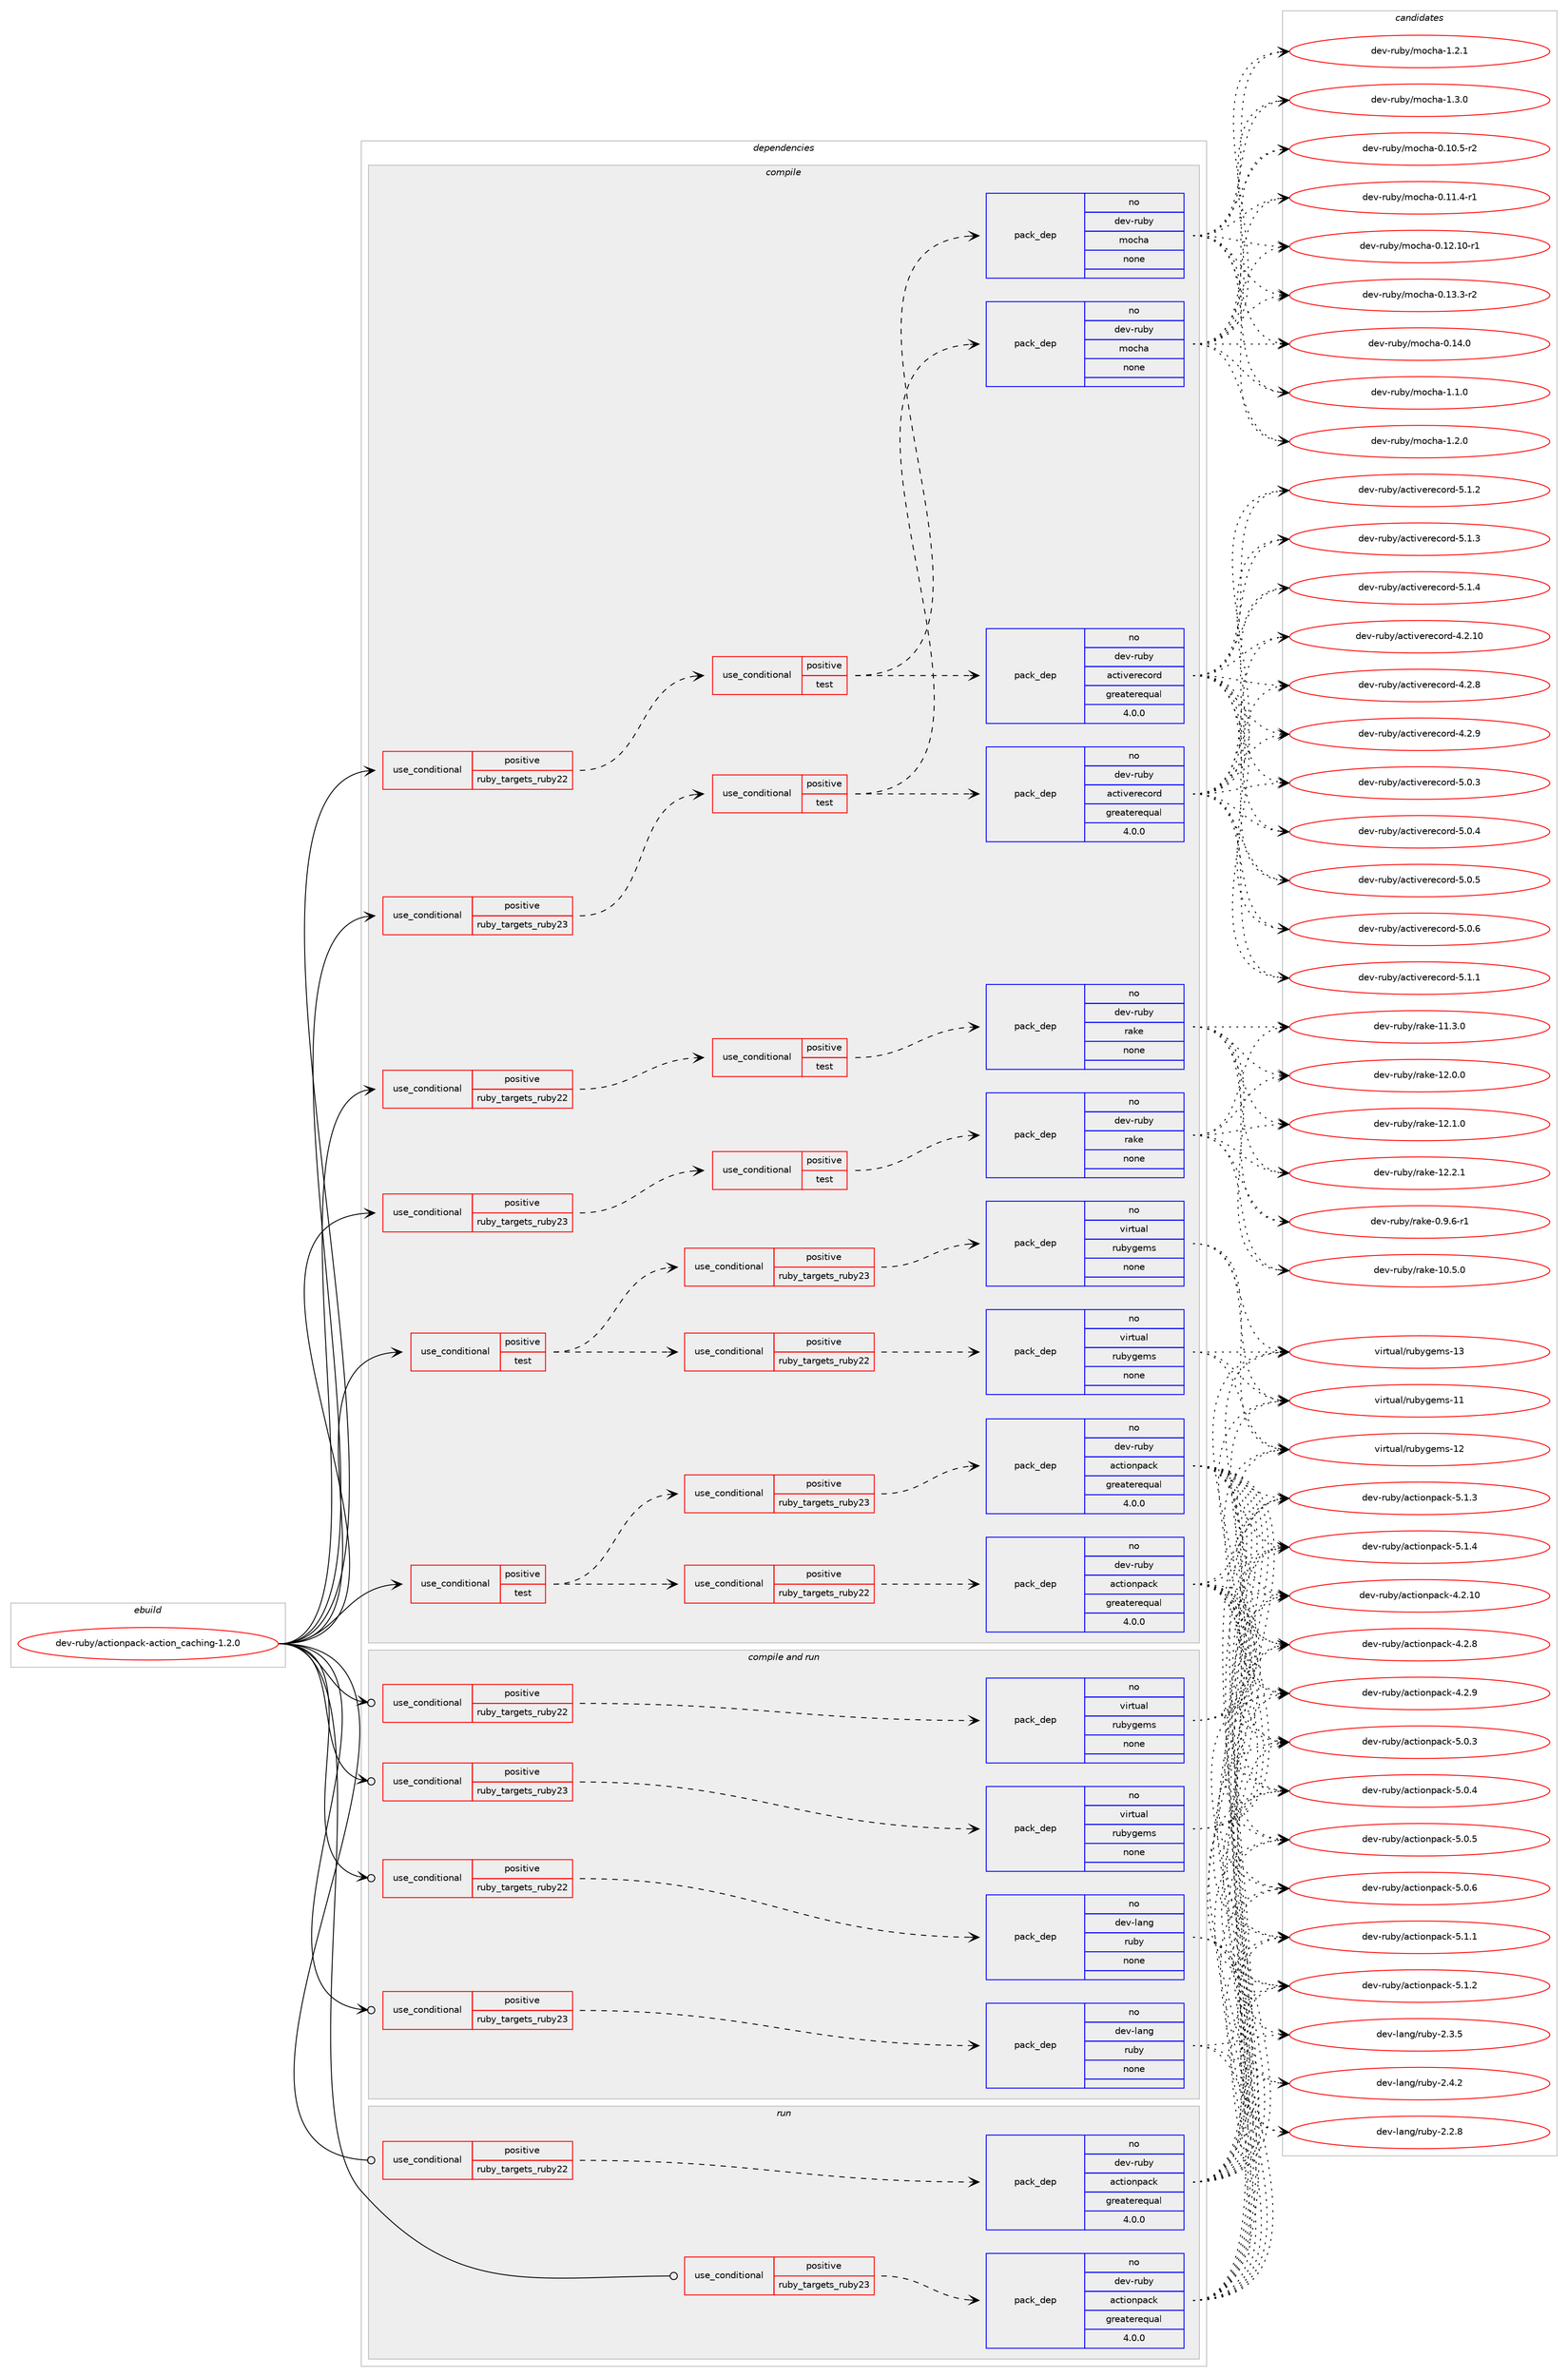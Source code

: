 digraph prolog {

# *************
# Graph options
# *************

newrank=true;
concentrate=true;
compound=true;
graph [rankdir=LR,fontname=Helvetica,fontsize=10,ranksep=1.5];#, ranksep=2.5, nodesep=0.2];
edge  [arrowhead=vee];
node  [fontname=Helvetica,fontsize=10];

# **********
# The ebuild
# **********

subgraph cluster_leftcol {
color=gray;
rank=same;
label=<<i>ebuild</i>>;
id [label="dev-ruby/actionpack-action_caching-1.2.0", color=red, width=4, href="../dev-ruby/actionpack-action_caching-1.2.0.svg"];
}

# ****************
# The dependencies
# ****************

subgraph cluster_midcol {
color=gray;
label=<<i>dependencies</i>>;
subgraph cluster_compile {
fillcolor="#eeeeee";
style=filled;
label=<<i>compile</i>>;
subgraph cond49034 {
dependency222157 [label=<<TABLE BORDER="0" CELLBORDER="1" CELLSPACING="0" CELLPADDING="4"><TR><TD ROWSPAN="3" CELLPADDING="10">use_conditional</TD></TR><TR><TD>positive</TD></TR><TR><TD>ruby_targets_ruby22</TD></TR></TABLE>>, shape=none, color=red];
subgraph cond49035 {
dependency222158 [label=<<TABLE BORDER="0" CELLBORDER="1" CELLSPACING="0" CELLPADDING="4"><TR><TD ROWSPAN="3" CELLPADDING="10">use_conditional</TD></TR><TR><TD>positive</TD></TR><TR><TD>test</TD></TR></TABLE>>, shape=none, color=red];
subgraph pack169133 {
dependency222159 [label=<<TABLE BORDER="0" CELLBORDER="1" CELLSPACING="0" CELLPADDING="4" WIDTH="220"><TR><TD ROWSPAN="6" CELLPADDING="30">pack_dep</TD></TR><TR><TD WIDTH="110">no</TD></TR><TR><TD>dev-ruby</TD></TR><TR><TD>activerecord</TD></TR><TR><TD>greaterequal</TD></TR><TR><TD>4.0.0</TD></TR></TABLE>>, shape=none, color=blue];
}
dependency222158:e -> dependency222159:w [weight=20,style="dashed",arrowhead="vee"];
subgraph pack169134 {
dependency222160 [label=<<TABLE BORDER="0" CELLBORDER="1" CELLSPACING="0" CELLPADDING="4" WIDTH="220"><TR><TD ROWSPAN="6" CELLPADDING="30">pack_dep</TD></TR><TR><TD WIDTH="110">no</TD></TR><TR><TD>dev-ruby</TD></TR><TR><TD>mocha</TD></TR><TR><TD>none</TD></TR><TR><TD></TD></TR></TABLE>>, shape=none, color=blue];
}
dependency222158:e -> dependency222160:w [weight=20,style="dashed",arrowhead="vee"];
}
dependency222157:e -> dependency222158:w [weight=20,style="dashed",arrowhead="vee"];
}
id:e -> dependency222157:w [weight=20,style="solid",arrowhead="vee"];
subgraph cond49036 {
dependency222161 [label=<<TABLE BORDER="0" CELLBORDER="1" CELLSPACING="0" CELLPADDING="4"><TR><TD ROWSPAN="3" CELLPADDING="10">use_conditional</TD></TR><TR><TD>positive</TD></TR><TR><TD>ruby_targets_ruby22</TD></TR></TABLE>>, shape=none, color=red];
subgraph cond49037 {
dependency222162 [label=<<TABLE BORDER="0" CELLBORDER="1" CELLSPACING="0" CELLPADDING="4"><TR><TD ROWSPAN="3" CELLPADDING="10">use_conditional</TD></TR><TR><TD>positive</TD></TR><TR><TD>test</TD></TR></TABLE>>, shape=none, color=red];
subgraph pack169135 {
dependency222163 [label=<<TABLE BORDER="0" CELLBORDER="1" CELLSPACING="0" CELLPADDING="4" WIDTH="220"><TR><TD ROWSPAN="6" CELLPADDING="30">pack_dep</TD></TR><TR><TD WIDTH="110">no</TD></TR><TR><TD>dev-ruby</TD></TR><TR><TD>rake</TD></TR><TR><TD>none</TD></TR><TR><TD></TD></TR></TABLE>>, shape=none, color=blue];
}
dependency222162:e -> dependency222163:w [weight=20,style="dashed",arrowhead="vee"];
}
dependency222161:e -> dependency222162:w [weight=20,style="dashed",arrowhead="vee"];
}
id:e -> dependency222161:w [weight=20,style="solid",arrowhead="vee"];
subgraph cond49038 {
dependency222164 [label=<<TABLE BORDER="0" CELLBORDER="1" CELLSPACING="0" CELLPADDING="4"><TR><TD ROWSPAN="3" CELLPADDING="10">use_conditional</TD></TR><TR><TD>positive</TD></TR><TR><TD>ruby_targets_ruby23</TD></TR></TABLE>>, shape=none, color=red];
subgraph cond49039 {
dependency222165 [label=<<TABLE BORDER="0" CELLBORDER="1" CELLSPACING="0" CELLPADDING="4"><TR><TD ROWSPAN="3" CELLPADDING="10">use_conditional</TD></TR><TR><TD>positive</TD></TR><TR><TD>test</TD></TR></TABLE>>, shape=none, color=red];
subgraph pack169136 {
dependency222166 [label=<<TABLE BORDER="0" CELLBORDER="1" CELLSPACING="0" CELLPADDING="4" WIDTH="220"><TR><TD ROWSPAN="6" CELLPADDING="30">pack_dep</TD></TR><TR><TD WIDTH="110">no</TD></TR><TR><TD>dev-ruby</TD></TR><TR><TD>activerecord</TD></TR><TR><TD>greaterequal</TD></TR><TR><TD>4.0.0</TD></TR></TABLE>>, shape=none, color=blue];
}
dependency222165:e -> dependency222166:w [weight=20,style="dashed",arrowhead="vee"];
subgraph pack169137 {
dependency222167 [label=<<TABLE BORDER="0" CELLBORDER="1" CELLSPACING="0" CELLPADDING="4" WIDTH="220"><TR><TD ROWSPAN="6" CELLPADDING="30">pack_dep</TD></TR><TR><TD WIDTH="110">no</TD></TR><TR><TD>dev-ruby</TD></TR><TR><TD>mocha</TD></TR><TR><TD>none</TD></TR><TR><TD></TD></TR></TABLE>>, shape=none, color=blue];
}
dependency222165:e -> dependency222167:w [weight=20,style="dashed",arrowhead="vee"];
}
dependency222164:e -> dependency222165:w [weight=20,style="dashed",arrowhead="vee"];
}
id:e -> dependency222164:w [weight=20,style="solid",arrowhead="vee"];
subgraph cond49040 {
dependency222168 [label=<<TABLE BORDER="0" CELLBORDER="1" CELLSPACING="0" CELLPADDING="4"><TR><TD ROWSPAN="3" CELLPADDING="10">use_conditional</TD></TR><TR><TD>positive</TD></TR><TR><TD>ruby_targets_ruby23</TD></TR></TABLE>>, shape=none, color=red];
subgraph cond49041 {
dependency222169 [label=<<TABLE BORDER="0" CELLBORDER="1" CELLSPACING="0" CELLPADDING="4"><TR><TD ROWSPAN="3" CELLPADDING="10">use_conditional</TD></TR><TR><TD>positive</TD></TR><TR><TD>test</TD></TR></TABLE>>, shape=none, color=red];
subgraph pack169138 {
dependency222170 [label=<<TABLE BORDER="0" CELLBORDER="1" CELLSPACING="0" CELLPADDING="4" WIDTH="220"><TR><TD ROWSPAN="6" CELLPADDING="30">pack_dep</TD></TR><TR><TD WIDTH="110">no</TD></TR><TR><TD>dev-ruby</TD></TR><TR><TD>rake</TD></TR><TR><TD>none</TD></TR><TR><TD></TD></TR></TABLE>>, shape=none, color=blue];
}
dependency222169:e -> dependency222170:w [weight=20,style="dashed",arrowhead="vee"];
}
dependency222168:e -> dependency222169:w [weight=20,style="dashed",arrowhead="vee"];
}
id:e -> dependency222168:w [weight=20,style="solid",arrowhead="vee"];
subgraph cond49042 {
dependency222171 [label=<<TABLE BORDER="0" CELLBORDER="1" CELLSPACING="0" CELLPADDING="4"><TR><TD ROWSPAN="3" CELLPADDING="10">use_conditional</TD></TR><TR><TD>positive</TD></TR><TR><TD>test</TD></TR></TABLE>>, shape=none, color=red];
subgraph cond49043 {
dependency222172 [label=<<TABLE BORDER="0" CELLBORDER="1" CELLSPACING="0" CELLPADDING="4"><TR><TD ROWSPAN="3" CELLPADDING="10">use_conditional</TD></TR><TR><TD>positive</TD></TR><TR><TD>ruby_targets_ruby22</TD></TR></TABLE>>, shape=none, color=red];
subgraph pack169139 {
dependency222173 [label=<<TABLE BORDER="0" CELLBORDER="1" CELLSPACING="0" CELLPADDING="4" WIDTH="220"><TR><TD ROWSPAN="6" CELLPADDING="30">pack_dep</TD></TR><TR><TD WIDTH="110">no</TD></TR><TR><TD>dev-ruby</TD></TR><TR><TD>actionpack</TD></TR><TR><TD>greaterequal</TD></TR><TR><TD>4.0.0</TD></TR></TABLE>>, shape=none, color=blue];
}
dependency222172:e -> dependency222173:w [weight=20,style="dashed",arrowhead="vee"];
}
dependency222171:e -> dependency222172:w [weight=20,style="dashed",arrowhead="vee"];
subgraph cond49044 {
dependency222174 [label=<<TABLE BORDER="0" CELLBORDER="1" CELLSPACING="0" CELLPADDING="4"><TR><TD ROWSPAN="3" CELLPADDING="10">use_conditional</TD></TR><TR><TD>positive</TD></TR><TR><TD>ruby_targets_ruby23</TD></TR></TABLE>>, shape=none, color=red];
subgraph pack169140 {
dependency222175 [label=<<TABLE BORDER="0" CELLBORDER="1" CELLSPACING="0" CELLPADDING="4" WIDTH="220"><TR><TD ROWSPAN="6" CELLPADDING="30">pack_dep</TD></TR><TR><TD WIDTH="110">no</TD></TR><TR><TD>dev-ruby</TD></TR><TR><TD>actionpack</TD></TR><TR><TD>greaterequal</TD></TR><TR><TD>4.0.0</TD></TR></TABLE>>, shape=none, color=blue];
}
dependency222174:e -> dependency222175:w [weight=20,style="dashed",arrowhead="vee"];
}
dependency222171:e -> dependency222174:w [weight=20,style="dashed",arrowhead="vee"];
}
id:e -> dependency222171:w [weight=20,style="solid",arrowhead="vee"];
subgraph cond49045 {
dependency222176 [label=<<TABLE BORDER="0" CELLBORDER="1" CELLSPACING="0" CELLPADDING="4"><TR><TD ROWSPAN="3" CELLPADDING="10">use_conditional</TD></TR><TR><TD>positive</TD></TR><TR><TD>test</TD></TR></TABLE>>, shape=none, color=red];
subgraph cond49046 {
dependency222177 [label=<<TABLE BORDER="0" CELLBORDER="1" CELLSPACING="0" CELLPADDING="4"><TR><TD ROWSPAN="3" CELLPADDING="10">use_conditional</TD></TR><TR><TD>positive</TD></TR><TR><TD>ruby_targets_ruby22</TD></TR></TABLE>>, shape=none, color=red];
subgraph pack169141 {
dependency222178 [label=<<TABLE BORDER="0" CELLBORDER="1" CELLSPACING="0" CELLPADDING="4" WIDTH="220"><TR><TD ROWSPAN="6" CELLPADDING="30">pack_dep</TD></TR><TR><TD WIDTH="110">no</TD></TR><TR><TD>virtual</TD></TR><TR><TD>rubygems</TD></TR><TR><TD>none</TD></TR><TR><TD></TD></TR></TABLE>>, shape=none, color=blue];
}
dependency222177:e -> dependency222178:w [weight=20,style="dashed",arrowhead="vee"];
}
dependency222176:e -> dependency222177:w [weight=20,style="dashed",arrowhead="vee"];
subgraph cond49047 {
dependency222179 [label=<<TABLE BORDER="0" CELLBORDER="1" CELLSPACING="0" CELLPADDING="4"><TR><TD ROWSPAN="3" CELLPADDING="10">use_conditional</TD></TR><TR><TD>positive</TD></TR><TR><TD>ruby_targets_ruby23</TD></TR></TABLE>>, shape=none, color=red];
subgraph pack169142 {
dependency222180 [label=<<TABLE BORDER="0" CELLBORDER="1" CELLSPACING="0" CELLPADDING="4" WIDTH="220"><TR><TD ROWSPAN="6" CELLPADDING="30">pack_dep</TD></TR><TR><TD WIDTH="110">no</TD></TR><TR><TD>virtual</TD></TR><TR><TD>rubygems</TD></TR><TR><TD>none</TD></TR><TR><TD></TD></TR></TABLE>>, shape=none, color=blue];
}
dependency222179:e -> dependency222180:w [weight=20,style="dashed",arrowhead="vee"];
}
dependency222176:e -> dependency222179:w [weight=20,style="dashed",arrowhead="vee"];
}
id:e -> dependency222176:w [weight=20,style="solid",arrowhead="vee"];
}
subgraph cluster_compileandrun {
fillcolor="#eeeeee";
style=filled;
label=<<i>compile and run</i>>;
subgraph cond49048 {
dependency222181 [label=<<TABLE BORDER="0" CELLBORDER="1" CELLSPACING="0" CELLPADDING="4"><TR><TD ROWSPAN="3" CELLPADDING="10">use_conditional</TD></TR><TR><TD>positive</TD></TR><TR><TD>ruby_targets_ruby22</TD></TR></TABLE>>, shape=none, color=red];
subgraph pack169143 {
dependency222182 [label=<<TABLE BORDER="0" CELLBORDER="1" CELLSPACING="0" CELLPADDING="4" WIDTH="220"><TR><TD ROWSPAN="6" CELLPADDING="30">pack_dep</TD></TR><TR><TD WIDTH="110">no</TD></TR><TR><TD>dev-lang</TD></TR><TR><TD>ruby</TD></TR><TR><TD>none</TD></TR><TR><TD></TD></TR></TABLE>>, shape=none, color=blue];
}
dependency222181:e -> dependency222182:w [weight=20,style="dashed",arrowhead="vee"];
}
id:e -> dependency222181:w [weight=20,style="solid",arrowhead="odotvee"];
subgraph cond49049 {
dependency222183 [label=<<TABLE BORDER="0" CELLBORDER="1" CELLSPACING="0" CELLPADDING="4"><TR><TD ROWSPAN="3" CELLPADDING="10">use_conditional</TD></TR><TR><TD>positive</TD></TR><TR><TD>ruby_targets_ruby22</TD></TR></TABLE>>, shape=none, color=red];
subgraph pack169144 {
dependency222184 [label=<<TABLE BORDER="0" CELLBORDER="1" CELLSPACING="0" CELLPADDING="4" WIDTH="220"><TR><TD ROWSPAN="6" CELLPADDING="30">pack_dep</TD></TR><TR><TD WIDTH="110">no</TD></TR><TR><TD>virtual</TD></TR><TR><TD>rubygems</TD></TR><TR><TD>none</TD></TR><TR><TD></TD></TR></TABLE>>, shape=none, color=blue];
}
dependency222183:e -> dependency222184:w [weight=20,style="dashed",arrowhead="vee"];
}
id:e -> dependency222183:w [weight=20,style="solid",arrowhead="odotvee"];
subgraph cond49050 {
dependency222185 [label=<<TABLE BORDER="0" CELLBORDER="1" CELLSPACING="0" CELLPADDING="4"><TR><TD ROWSPAN="3" CELLPADDING="10">use_conditional</TD></TR><TR><TD>positive</TD></TR><TR><TD>ruby_targets_ruby23</TD></TR></TABLE>>, shape=none, color=red];
subgraph pack169145 {
dependency222186 [label=<<TABLE BORDER="0" CELLBORDER="1" CELLSPACING="0" CELLPADDING="4" WIDTH="220"><TR><TD ROWSPAN="6" CELLPADDING="30">pack_dep</TD></TR><TR><TD WIDTH="110">no</TD></TR><TR><TD>dev-lang</TD></TR><TR><TD>ruby</TD></TR><TR><TD>none</TD></TR><TR><TD></TD></TR></TABLE>>, shape=none, color=blue];
}
dependency222185:e -> dependency222186:w [weight=20,style="dashed",arrowhead="vee"];
}
id:e -> dependency222185:w [weight=20,style="solid",arrowhead="odotvee"];
subgraph cond49051 {
dependency222187 [label=<<TABLE BORDER="0" CELLBORDER="1" CELLSPACING="0" CELLPADDING="4"><TR><TD ROWSPAN="3" CELLPADDING="10">use_conditional</TD></TR><TR><TD>positive</TD></TR><TR><TD>ruby_targets_ruby23</TD></TR></TABLE>>, shape=none, color=red];
subgraph pack169146 {
dependency222188 [label=<<TABLE BORDER="0" CELLBORDER="1" CELLSPACING="0" CELLPADDING="4" WIDTH="220"><TR><TD ROWSPAN="6" CELLPADDING="30">pack_dep</TD></TR><TR><TD WIDTH="110">no</TD></TR><TR><TD>virtual</TD></TR><TR><TD>rubygems</TD></TR><TR><TD>none</TD></TR><TR><TD></TD></TR></TABLE>>, shape=none, color=blue];
}
dependency222187:e -> dependency222188:w [weight=20,style="dashed",arrowhead="vee"];
}
id:e -> dependency222187:w [weight=20,style="solid",arrowhead="odotvee"];
}
subgraph cluster_run {
fillcolor="#eeeeee";
style=filled;
label=<<i>run</i>>;
subgraph cond49052 {
dependency222189 [label=<<TABLE BORDER="0" CELLBORDER="1" CELLSPACING="0" CELLPADDING="4"><TR><TD ROWSPAN="3" CELLPADDING="10">use_conditional</TD></TR><TR><TD>positive</TD></TR><TR><TD>ruby_targets_ruby22</TD></TR></TABLE>>, shape=none, color=red];
subgraph pack169147 {
dependency222190 [label=<<TABLE BORDER="0" CELLBORDER="1" CELLSPACING="0" CELLPADDING="4" WIDTH="220"><TR><TD ROWSPAN="6" CELLPADDING="30">pack_dep</TD></TR><TR><TD WIDTH="110">no</TD></TR><TR><TD>dev-ruby</TD></TR><TR><TD>actionpack</TD></TR><TR><TD>greaterequal</TD></TR><TR><TD>4.0.0</TD></TR></TABLE>>, shape=none, color=blue];
}
dependency222189:e -> dependency222190:w [weight=20,style="dashed",arrowhead="vee"];
}
id:e -> dependency222189:w [weight=20,style="solid",arrowhead="odot"];
subgraph cond49053 {
dependency222191 [label=<<TABLE BORDER="0" CELLBORDER="1" CELLSPACING="0" CELLPADDING="4"><TR><TD ROWSPAN="3" CELLPADDING="10">use_conditional</TD></TR><TR><TD>positive</TD></TR><TR><TD>ruby_targets_ruby23</TD></TR></TABLE>>, shape=none, color=red];
subgraph pack169148 {
dependency222192 [label=<<TABLE BORDER="0" CELLBORDER="1" CELLSPACING="0" CELLPADDING="4" WIDTH="220"><TR><TD ROWSPAN="6" CELLPADDING="30">pack_dep</TD></TR><TR><TD WIDTH="110">no</TD></TR><TR><TD>dev-ruby</TD></TR><TR><TD>actionpack</TD></TR><TR><TD>greaterequal</TD></TR><TR><TD>4.0.0</TD></TR></TABLE>>, shape=none, color=blue];
}
dependency222191:e -> dependency222192:w [weight=20,style="dashed",arrowhead="vee"];
}
id:e -> dependency222191:w [weight=20,style="solid",arrowhead="odot"];
}
}

# **************
# The candidates
# **************

subgraph cluster_choices {
rank=same;
color=gray;
label=<<i>candidates</i>>;

subgraph choice169133 {
color=black;
nodesep=1;
choice10010111845114117981214797991161051181011141019911111410045524650464948 [label="dev-ruby/activerecord-4.2.10", color=red, width=4,href="../dev-ruby/activerecord-4.2.10.svg"];
choice100101118451141179812147979911610511810111410199111114100455246504656 [label="dev-ruby/activerecord-4.2.8", color=red, width=4,href="../dev-ruby/activerecord-4.2.8.svg"];
choice100101118451141179812147979911610511810111410199111114100455246504657 [label="dev-ruby/activerecord-4.2.9", color=red, width=4,href="../dev-ruby/activerecord-4.2.9.svg"];
choice100101118451141179812147979911610511810111410199111114100455346484651 [label="dev-ruby/activerecord-5.0.3", color=red, width=4,href="../dev-ruby/activerecord-5.0.3.svg"];
choice100101118451141179812147979911610511810111410199111114100455346484652 [label="dev-ruby/activerecord-5.0.4", color=red, width=4,href="../dev-ruby/activerecord-5.0.4.svg"];
choice100101118451141179812147979911610511810111410199111114100455346484653 [label="dev-ruby/activerecord-5.0.5", color=red, width=4,href="../dev-ruby/activerecord-5.0.5.svg"];
choice100101118451141179812147979911610511810111410199111114100455346484654 [label="dev-ruby/activerecord-5.0.6", color=red, width=4,href="../dev-ruby/activerecord-5.0.6.svg"];
choice100101118451141179812147979911610511810111410199111114100455346494649 [label="dev-ruby/activerecord-5.1.1", color=red, width=4,href="../dev-ruby/activerecord-5.1.1.svg"];
choice100101118451141179812147979911610511810111410199111114100455346494650 [label="dev-ruby/activerecord-5.1.2", color=red, width=4,href="../dev-ruby/activerecord-5.1.2.svg"];
choice100101118451141179812147979911610511810111410199111114100455346494651 [label="dev-ruby/activerecord-5.1.3", color=red, width=4,href="../dev-ruby/activerecord-5.1.3.svg"];
choice100101118451141179812147979911610511810111410199111114100455346494652 [label="dev-ruby/activerecord-5.1.4", color=red, width=4,href="../dev-ruby/activerecord-5.1.4.svg"];
dependency222159:e -> choice10010111845114117981214797991161051181011141019911111410045524650464948:w [style=dotted,weight="100"];
dependency222159:e -> choice100101118451141179812147979911610511810111410199111114100455246504656:w [style=dotted,weight="100"];
dependency222159:e -> choice100101118451141179812147979911610511810111410199111114100455246504657:w [style=dotted,weight="100"];
dependency222159:e -> choice100101118451141179812147979911610511810111410199111114100455346484651:w [style=dotted,weight="100"];
dependency222159:e -> choice100101118451141179812147979911610511810111410199111114100455346484652:w [style=dotted,weight="100"];
dependency222159:e -> choice100101118451141179812147979911610511810111410199111114100455346484653:w [style=dotted,weight="100"];
dependency222159:e -> choice100101118451141179812147979911610511810111410199111114100455346484654:w [style=dotted,weight="100"];
dependency222159:e -> choice100101118451141179812147979911610511810111410199111114100455346494649:w [style=dotted,weight="100"];
dependency222159:e -> choice100101118451141179812147979911610511810111410199111114100455346494650:w [style=dotted,weight="100"];
dependency222159:e -> choice100101118451141179812147979911610511810111410199111114100455346494651:w [style=dotted,weight="100"];
dependency222159:e -> choice100101118451141179812147979911610511810111410199111114100455346494652:w [style=dotted,weight="100"];
}
subgraph choice169134 {
color=black;
nodesep=1;
choice1001011184511411798121471091119910497454846494846534511450 [label="dev-ruby/mocha-0.10.5-r2", color=red, width=4,href="../dev-ruby/mocha-0.10.5-r2.svg"];
choice1001011184511411798121471091119910497454846494946524511449 [label="dev-ruby/mocha-0.11.4-r1", color=red, width=4,href="../dev-ruby/mocha-0.11.4-r1.svg"];
choice100101118451141179812147109111991049745484649504649484511449 [label="dev-ruby/mocha-0.12.10-r1", color=red, width=4,href="../dev-ruby/mocha-0.12.10-r1.svg"];
choice1001011184511411798121471091119910497454846495146514511450 [label="dev-ruby/mocha-0.13.3-r2", color=red, width=4,href="../dev-ruby/mocha-0.13.3-r2.svg"];
choice100101118451141179812147109111991049745484649524648 [label="dev-ruby/mocha-0.14.0", color=red, width=4,href="../dev-ruby/mocha-0.14.0.svg"];
choice1001011184511411798121471091119910497454946494648 [label="dev-ruby/mocha-1.1.0", color=red, width=4,href="../dev-ruby/mocha-1.1.0.svg"];
choice1001011184511411798121471091119910497454946504648 [label="dev-ruby/mocha-1.2.0", color=red, width=4,href="../dev-ruby/mocha-1.2.0.svg"];
choice1001011184511411798121471091119910497454946504649 [label="dev-ruby/mocha-1.2.1", color=red, width=4,href="../dev-ruby/mocha-1.2.1.svg"];
choice1001011184511411798121471091119910497454946514648 [label="dev-ruby/mocha-1.3.0", color=red, width=4,href="../dev-ruby/mocha-1.3.0.svg"];
dependency222160:e -> choice1001011184511411798121471091119910497454846494846534511450:w [style=dotted,weight="100"];
dependency222160:e -> choice1001011184511411798121471091119910497454846494946524511449:w [style=dotted,weight="100"];
dependency222160:e -> choice100101118451141179812147109111991049745484649504649484511449:w [style=dotted,weight="100"];
dependency222160:e -> choice1001011184511411798121471091119910497454846495146514511450:w [style=dotted,weight="100"];
dependency222160:e -> choice100101118451141179812147109111991049745484649524648:w [style=dotted,weight="100"];
dependency222160:e -> choice1001011184511411798121471091119910497454946494648:w [style=dotted,weight="100"];
dependency222160:e -> choice1001011184511411798121471091119910497454946504648:w [style=dotted,weight="100"];
dependency222160:e -> choice1001011184511411798121471091119910497454946504649:w [style=dotted,weight="100"];
dependency222160:e -> choice1001011184511411798121471091119910497454946514648:w [style=dotted,weight="100"];
}
subgraph choice169135 {
color=black;
nodesep=1;
choice100101118451141179812147114971071014548465746544511449 [label="dev-ruby/rake-0.9.6-r1", color=red, width=4,href="../dev-ruby/rake-0.9.6-r1.svg"];
choice1001011184511411798121471149710710145494846534648 [label="dev-ruby/rake-10.5.0", color=red, width=4,href="../dev-ruby/rake-10.5.0.svg"];
choice1001011184511411798121471149710710145494946514648 [label="dev-ruby/rake-11.3.0", color=red, width=4,href="../dev-ruby/rake-11.3.0.svg"];
choice1001011184511411798121471149710710145495046484648 [label="dev-ruby/rake-12.0.0", color=red, width=4,href="../dev-ruby/rake-12.0.0.svg"];
choice1001011184511411798121471149710710145495046494648 [label="dev-ruby/rake-12.1.0", color=red, width=4,href="../dev-ruby/rake-12.1.0.svg"];
choice1001011184511411798121471149710710145495046504649 [label="dev-ruby/rake-12.2.1", color=red, width=4,href="../dev-ruby/rake-12.2.1.svg"];
dependency222163:e -> choice100101118451141179812147114971071014548465746544511449:w [style=dotted,weight="100"];
dependency222163:e -> choice1001011184511411798121471149710710145494846534648:w [style=dotted,weight="100"];
dependency222163:e -> choice1001011184511411798121471149710710145494946514648:w [style=dotted,weight="100"];
dependency222163:e -> choice1001011184511411798121471149710710145495046484648:w [style=dotted,weight="100"];
dependency222163:e -> choice1001011184511411798121471149710710145495046494648:w [style=dotted,weight="100"];
dependency222163:e -> choice1001011184511411798121471149710710145495046504649:w [style=dotted,weight="100"];
}
subgraph choice169136 {
color=black;
nodesep=1;
choice10010111845114117981214797991161051181011141019911111410045524650464948 [label="dev-ruby/activerecord-4.2.10", color=red, width=4,href="../dev-ruby/activerecord-4.2.10.svg"];
choice100101118451141179812147979911610511810111410199111114100455246504656 [label="dev-ruby/activerecord-4.2.8", color=red, width=4,href="../dev-ruby/activerecord-4.2.8.svg"];
choice100101118451141179812147979911610511810111410199111114100455246504657 [label="dev-ruby/activerecord-4.2.9", color=red, width=4,href="../dev-ruby/activerecord-4.2.9.svg"];
choice100101118451141179812147979911610511810111410199111114100455346484651 [label="dev-ruby/activerecord-5.0.3", color=red, width=4,href="../dev-ruby/activerecord-5.0.3.svg"];
choice100101118451141179812147979911610511810111410199111114100455346484652 [label="dev-ruby/activerecord-5.0.4", color=red, width=4,href="../dev-ruby/activerecord-5.0.4.svg"];
choice100101118451141179812147979911610511810111410199111114100455346484653 [label="dev-ruby/activerecord-5.0.5", color=red, width=4,href="../dev-ruby/activerecord-5.0.5.svg"];
choice100101118451141179812147979911610511810111410199111114100455346484654 [label="dev-ruby/activerecord-5.0.6", color=red, width=4,href="../dev-ruby/activerecord-5.0.6.svg"];
choice100101118451141179812147979911610511810111410199111114100455346494649 [label="dev-ruby/activerecord-5.1.1", color=red, width=4,href="../dev-ruby/activerecord-5.1.1.svg"];
choice100101118451141179812147979911610511810111410199111114100455346494650 [label="dev-ruby/activerecord-5.1.2", color=red, width=4,href="../dev-ruby/activerecord-5.1.2.svg"];
choice100101118451141179812147979911610511810111410199111114100455346494651 [label="dev-ruby/activerecord-5.1.3", color=red, width=4,href="../dev-ruby/activerecord-5.1.3.svg"];
choice100101118451141179812147979911610511810111410199111114100455346494652 [label="dev-ruby/activerecord-5.1.4", color=red, width=4,href="../dev-ruby/activerecord-5.1.4.svg"];
dependency222166:e -> choice10010111845114117981214797991161051181011141019911111410045524650464948:w [style=dotted,weight="100"];
dependency222166:e -> choice100101118451141179812147979911610511810111410199111114100455246504656:w [style=dotted,weight="100"];
dependency222166:e -> choice100101118451141179812147979911610511810111410199111114100455246504657:w [style=dotted,weight="100"];
dependency222166:e -> choice100101118451141179812147979911610511810111410199111114100455346484651:w [style=dotted,weight="100"];
dependency222166:e -> choice100101118451141179812147979911610511810111410199111114100455346484652:w [style=dotted,weight="100"];
dependency222166:e -> choice100101118451141179812147979911610511810111410199111114100455346484653:w [style=dotted,weight="100"];
dependency222166:e -> choice100101118451141179812147979911610511810111410199111114100455346484654:w [style=dotted,weight="100"];
dependency222166:e -> choice100101118451141179812147979911610511810111410199111114100455346494649:w [style=dotted,weight="100"];
dependency222166:e -> choice100101118451141179812147979911610511810111410199111114100455346494650:w [style=dotted,weight="100"];
dependency222166:e -> choice100101118451141179812147979911610511810111410199111114100455346494651:w [style=dotted,weight="100"];
dependency222166:e -> choice100101118451141179812147979911610511810111410199111114100455346494652:w [style=dotted,weight="100"];
}
subgraph choice169137 {
color=black;
nodesep=1;
choice1001011184511411798121471091119910497454846494846534511450 [label="dev-ruby/mocha-0.10.5-r2", color=red, width=4,href="../dev-ruby/mocha-0.10.5-r2.svg"];
choice1001011184511411798121471091119910497454846494946524511449 [label="dev-ruby/mocha-0.11.4-r1", color=red, width=4,href="../dev-ruby/mocha-0.11.4-r1.svg"];
choice100101118451141179812147109111991049745484649504649484511449 [label="dev-ruby/mocha-0.12.10-r1", color=red, width=4,href="../dev-ruby/mocha-0.12.10-r1.svg"];
choice1001011184511411798121471091119910497454846495146514511450 [label="dev-ruby/mocha-0.13.3-r2", color=red, width=4,href="../dev-ruby/mocha-0.13.3-r2.svg"];
choice100101118451141179812147109111991049745484649524648 [label="dev-ruby/mocha-0.14.0", color=red, width=4,href="../dev-ruby/mocha-0.14.0.svg"];
choice1001011184511411798121471091119910497454946494648 [label="dev-ruby/mocha-1.1.0", color=red, width=4,href="../dev-ruby/mocha-1.1.0.svg"];
choice1001011184511411798121471091119910497454946504648 [label="dev-ruby/mocha-1.2.0", color=red, width=4,href="../dev-ruby/mocha-1.2.0.svg"];
choice1001011184511411798121471091119910497454946504649 [label="dev-ruby/mocha-1.2.1", color=red, width=4,href="../dev-ruby/mocha-1.2.1.svg"];
choice1001011184511411798121471091119910497454946514648 [label="dev-ruby/mocha-1.3.0", color=red, width=4,href="../dev-ruby/mocha-1.3.0.svg"];
dependency222167:e -> choice1001011184511411798121471091119910497454846494846534511450:w [style=dotted,weight="100"];
dependency222167:e -> choice1001011184511411798121471091119910497454846494946524511449:w [style=dotted,weight="100"];
dependency222167:e -> choice100101118451141179812147109111991049745484649504649484511449:w [style=dotted,weight="100"];
dependency222167:e -> choice1001011184511411798121471091119910497454846495146514511450:w [style=dotted,weight="100"];
dependency222167:e -> choice100101118451141179812147109111991049745484649524648:w [style=dotted,weight="100"];
dependency222167:e -> choice1001011184511411798121471091119910497454946494648:w [style=dotted,weight="100"];
dependency222167:e -> choice1001011184511411798121471091119910497454946504648:w [style=dotted,weight="100"];
dependency222167:e -> choice1001011184511411798121471091119910497454946504649:w [style=dotted,weight="100"];
dependency222167:e -> choice1001011184511411798121471091119910497454946514648:w [style=dotted,weight="100"];
}
subgraph choice169138 {
color=black;
nodesep=1;
choice100101118451141179812147114971071014548465746544511449 [label="dev-ruby/rake-0.9.6-r1", color=red, width=4,href="../dev-ruby/rake-0.9.6-r1.svg"];
choice1001011184511411798121471149710710145494846534648 [label="dev-ruby/rake-10.5.0", color=red, width=4,href="../dev-ruby/rake-10.5.0.svg"];
choice1001011184511411798121471149710710145494946514648 [label="dev-ruby/rake-11.3.0", color=red, width=4,href="../dev-ruby/rake-11.3.0.svg"];
choice1001011184511411798121471149710710145495046484648 [label="dev-ruby/rake-12.0.0", color=red, width=4,href="../dev-ruby/rake-12.0.0.svg"];
choice1001011184511411798121471149710710145495046494648 [label="dev-ruby/rake-12.1.0", color=red, width=4,href="../dev-ruby/rake-12.1.0.svg"];
choice1001011184511411798121471149710710145495046504649 [label="dev-ruby/rake-12.2.1", color=red, width=4,href="../dev-ruby/rake-12.2.1.svg"];
dependency222170:e -> choice100101118451141179812147114971071014548465746544511449:w [style=dotted,weight="100"];
dependency222170:e -> choice1001011184511411798121471149710710145494846534648:w [style=dotted,weight="100"];
dependency222170:e -> choice1001011184511411798121471149710710145494946514648:w [style=dotted,weight="100"];
dependency222170:e -> choice1001011184511411798121471149710710145495046484648:w [style=dotted,weight="100"];
dependency222170:e -> choice1001011184511411798121471149710710145495046494648:w [style=dotted,weight="100"];
dependency222170:e -> choice1001011184511411798121471149710710145495046504649:w [style=dotted,weight="100"];
}
subgraph choice169139 {
color=black;
nodesep=1;
choice1001011184511411798121479799116105111110112979910745524650464948 [label="dev-ruby/actionpack-4.2.10", color=red, width=4,href="../dev-ruby/actionpack-4.2.10.svg"];
choice10010111845114117981214797991161051111101129799107455246504656 [label="dev-ruby/actionpack-4.2.8", color=red, width=4,href="../dev-ruby/actionpack-4.2.8.svg"];
choice10010111845114117981214797991161051111101129799107455246504657 [label="dev-ruby/actionpack-4.2.9", color=red, width=4,href="../dev-ruby/actionpack-4.2.9.svg"];
choice10010111845114117981214797991161051111101129799107455346484651 [label="dev-ruby/actionpack-5.0.3", color=red, width=4,href="../dev-ruby/actionpack-5.0.3.svg"];
choice10010111845114117981214797991161051111101129799107455346484652 [label="dev-ruby/actionpack-5.0.4", color=red, width=4,href="../dev-ruby/actionpack-5.0.4.svg"];
choice10010111845114117981214797991161051111101129799107455346484653 [label="dev-ruby/actionpack-5.0.5", color=red, width=4,href="../dev-ruby/actionpack-5.0.5.svg"];
choice10010111845114117981214797991161051111101129799107455346484654 [label="dev-ruby/actionpack-5.0.6", color=red, width=4,href="../dev-ruby/actionpack-5.0.6.svg"];
choice10010111845114117981214797991161051111101129799107455346494649 [label="dev-ruby/actionpack-5.1.1", color=red, width=4,href="../dev-ruby/actionpack-5.1.1.svg"];
choice10010111845114117981214797991161051111101129799107455346494650 [label="dev-ruby/actionpack-5.1.2", color=red, width=4,href="../dev-ruby/actionpack-5.1.2.svg"];
choice10010111845114117981214797991161051111101129799107455346494651 [label="dev-ruby/actionpack-5.1.3", color=red, width=4,href="../dev-ruby/actionpack-5.1.3.svg"];
choice10010111845114117981214797991161051111101129799107455346494652 [label="dev-ruby/actionpack-5.1.4", color=red, width=4,href="../dev-ruby/actionpack-5.1.4.svg"];
dependency222173:e -> choice1001011184511411798121479799116105111110112979910745524650464948:w [style=dotted,weight="100"];
dependency222173:e -> choice10010111845114117981214797991161051111101129799107455246504656:w [style=dotted,weight="100"];
dependency222173:e -> choice10010111845114117981214797991161051111101129799107455246504657:w [style=dotted,weight="100"];
dependency222173:e -> choice10010111845114117981214797991161051111101129799107455346484651:w [style=dotted,weight="100"];
dependency222173:e -> choice10010111845114117981214797991161051111101129799107455346484652:w [style=dotted,weight="100"];
dependency222173:e -> choice10010111845114117981214797991161051111101129799107455346484653:w [style=dotted,weight="100"];
dependency222173:e -> choice10010111845114117981214797991161051111101129799107455346484654:w [style=dotted,weight="100"];
dependency222173:e -> choice10010111845114117981214797991161051111101129799107455346494649:w [style=dotted,weight="100"];
dependency222173:e -> choice10010111845114117981214797991161051111101129799107455346494650:w [style=dotted,weight="100"];
dependency222173:e -> choice10010111845114117981214797991161051111101129799107455346494651:w [style=dotted,weight="100"];
dependency222173:e -> choice10010111845114117981214797991161051111101129799107455346494652:w [style=dotted,weight="100"];
}
subgraph choice169140 {
color=black;
nodesep=1;
choice1001011184511411798121479799116105111110112979910745524650464948 [label="dev-ruby/actionpack-4.2.10", color=red, width=4,href="../dev-ruby/actionpack-4.2.10.svg"];
choice10010111845114117981214797991161051111101129799107455246504656 [label="dev-ruby/actionpack-4.2.8", color=red, width=4,href="../dev-ruby/actionpack-4.2.8.svg"];
choice10010111845114117981214797991161051111101129799107455246504657 [label="dev-ruby/actionpack-4.2.9", color=red, width=4,href="../dev-ruby/actionpack-4.2.9.svg"];
choice10010111845114117981214797991161051111101129799107455346484651 [label="dev-ruby/actionpack-5.0.3", color=red, width=4,href="../dev-ruby/actionpack-5.0.3.svg"];
choice10010111845114117981214797991161051111101129799107455346484652 [label="dev-ruby/actionpack-5.0.4", color=red, width=4,href="../dev-ruby/actionpack-5.0.4.svg"];
choice10010111845114117981214797991161051111101129799107455346484653 [label="dev-ruby/actionpack-5.0.5", color=red, width=4,href="../dev-ruby/actionpack-5.0.5.svg"];
choice10010111845114117981214797991161051111101129799107455346484654 [label="dev-ruby/actionpack-5.0.6", color=red, width=4,href="../dev-ruby/actionpack-5.0.6.svg"];
choice10010111845114117981214797991161051111101129799107455346494649 [label="dev-ruby/actionpack-5.1.1", color=red, width=4,href="../dev-ruby/actionpack-5.1.1.svg"];
choice10010111845114117981214797991161051111101129799107455346494650 [label="dev-ruby/actionpack-5.1.2", color=red, width=4,href="../dev-ruby/actionpack-5.1.2.svg"];
choice10010111845114117981214797991161051111101129799107455346494651 [label="dev-ruby/actionpack-5.1.3", color=red, width=4,href="../dev-ruby/actionpack-5.1.3.svg"];
choice10010111845114117981214797991161051111101129799107455346494652 [label="dev-ruby/actionpack-5.1.4", color=red, width=4,href="../dev-ruby/actionpack-5.1.4.svg"];
dependency222175:e -> choice1001011184511411798121479799116105111110112979910745524650464948:w [style=dotted,weight="100"];
dependency222175:e -> choice10010111845114117981214797991161051111101129799107455246504656:w [style=dotted,weight="100"];
dependency222175:e -> choice10010111845114117981214797991161051111101129799107455246504657:w [style=dotted,weight="100"];
dependency222175:e -> choice10010111845114117981214797991161051111101129799107455346484651:w [style=dotted,weight="100"];
dependency222175:e -> choice10010111845114117981214797991161051111101129799107455346484652:w [style=dotted,weight="100"];
dependency222175:e -> choice10010111845114117981214797991161051111101129799107455346484653:w [style=dotted,weight="100"];
dependency222175:e -> choice10010111845114117981214797991161051111101129799107455346484654:w [style=dotted,weight="100"];
dependency222175:e -> choice10010111845114117981214797991161051111101129799107455346494649:w [style=dotted,weight="100"];
dependency222175:e -> choice10010111845114117981214797991161051111101129799107455346494650:w [style=dotted,weight="100"];
dependency222175:e -> choice10010111845114117981214797991161051111101129799107455346494651:w [style=dotted,weight="100"];
dependency222175:e -> choice10010111845114117981214797991161051111101129799107455346494652:w [style=dotted,weight="100"];
}
subgraph choice169141 {
color=black;
nodesep=1;
choice118105114116117971084711411798121103101109115454949 [label="virtual/rubygems-11", color=red, width=4,href="../virtual/rubygems-11.svg"];
choice118105114116117971084711411798121103101109115454950 [label="virtual/rubygems-12", color=red, width=4,href="../virtual/rubygems-12.svg"];
choice118105114116117971084711411798121103101109115454951 [label="virtual/rubygems-13", color=red, width=4,href="../virtual/rubygems-13.svg"];
dependency222178:e -> choice118105114116117971084711411798121103101109115454949:w [style=dotted,weight="100"];
dependency222178:e -> choice118105114116117971084711411798121103101109115454950:w [style=dotted,weight="100"];
dependency222178:e -> choice118105114116117971084711411798121103101109115454951:w [style=dotted,weight="100"];
}
subgraph choice169142 {
color=black;
nodesep=1;
choice118105114116117971084711411798121103101109115454949 [label="virtual/rubygems-11", color=red, width=4,href="../virtual/rubygems-11.svg"];
choice118105114116117971084711411798121103101109115454950 [label="virtual/rubygems-12", color=red, width=4,href="../virtual/rubygems-12.svg"];
choice118105114116117971084711411798121103101109115454951 [label="virtual/rubygems-13", color=red, width=4,href="../virtual/rubygems-13.svg"];
dependency222180:e -> choice118105114116117971084711411798121103101109115454949:w [style=dotted,weight="100"];
dependency222180:e -> choice118105114116117971084711411798121103101109115454950:w [style=dotted,weight="100"];
dependency222180:e -> choice118105114116117971084711411798121103101109115454951:w [style=dotted,weight="100"];
}
subgraph choice169143 {
color=black;
nodesep=1;
choice10010111845108971101034711411798121455046504656 [label="dev-lang/ruby-2.2.8", color=red, width=4,href="../dev-lang/ruby-2.2.8.svg"];
choice10010111845108971101034711411798121455046514653 [label="dev-lang/ruby-2.3.5", color=red, width=4,href="../dev-lang/ruby-2.3.5.svg"];
choice10010111845108971101034711411798121455046524650 [label="dev-lang/ruby-2.4.2", color=red, width=4,href="../dev-lang/ruby-2.4.2.svg"];
dependency222182:e -> choice10010111845108971101034711411798121455046504656:w [style=dotted,weight="100"];
dependency222182:e -> choice10010111845108971101034711411798121455046514653:w [style=dotted,weight="100"];
dependency222182:e -> choice10010111845108971101034711411798121455046524650:w [style=dotted,weight="100"];
}
subgraph choice169144 {
color=black;
nodesep=1;
choice118105114116117971084711411798121103101109115454949 [label="virtual/rubygems-11", color=red, width=4,href="../virtual/rubygems-11.svg"];
choice118105114116117971084711411798121103101109115454950 [label="virtual/rubygems-12", color=red, width=4,href="../virtual/rubygems-12.svg"];
choice118105114116117971084711411798121103101109115454951 [label="virtual/rubygems-13", color=red, width=4,href="../virtual/rubygems-13.svg"];
dependency222184:e -> choice118105114116117971084711411798121103101109115454949:w [style=dotted,weight="100"];
dependency222184:e -> choice118105114116117971084711411798121103101109115454950:w [style=dotted,weight="100"];
dependency222184:e -> choice118105114116117971084711411798121103101109115454951:w [style=dotted,weight="100"];
}
subgraph choice169145 {
color=black;
nodesep=1;
choice10010111845108971101034711411798121455046504656 [label="dev-lang/ruby-2.2.8", color=red, width=4,href="../dev-lang/ruby-2.2.8.svg"];
choice10010111845108971101034711411798121455046514653 [label="dev-lang/ruby-2.3.5", color=red, width=4,href="../dev-lang/ruby-2.3.5.svg"];
choice10010111845108971101034711411798121455046524650 [label="dev-lang/ruby-2.4.2", color=red, width=4,href="../dev-lang/ruby-2.4.2.svg"];
dependency222186:e -> choice10010111845108971101034711411798121455046504656:w [style=dotted,weight="100"];
dependency222186:e -> choice10010111845108971101034711411798121455046514653:w [style=dotted,weight="100"];
dependency222186:e -> choice10010111845108971101034711411798121455046524650:w [style=dotted,weight="100"];
}
subgraph choice169146 {
color=black;
nodesep=1;
choice118105114116117971084711411798121103101109115454949 [label="virtual/rubygems-11", color=red, width=4,href="../virtual/rubygems-11.svg"];
choice118105114116117971084711411798121103101109115454950 [label="virtual/rubygems-12", color=red, width=4,href="../virtual/rubygems-12.svg"];
choice118105114116117971084711411798121103101109115454951 [label="virtual/rubygems-13", color=red, width=4,href="../virtual/rubygems-13.svg"];
dependency222188:e -> choice118105114116117971084711411798121103101109115454949:w [style=dotted,weight="100"];
dependency222188:e -> choice118105114116117971084711411798121103101109115454950:w [style=dotted,weight="100"];
dependency222188:e -> choice118105114116117971084711411798121103101109115454951:w [style=dotted,weight="100"];
}
subgraph choice169147 {
color=black;
nodesep=1;
choice1001011184511411798121479799116105111110112979910745524650464948 [label="dev-ruby/actionpack-4.2.10", color=red, width=4,href="../dev-ruby/actionpack-4.2.10.svg"];
choice10010111845114117981214797991161051111101129799107455246504656 [label="dev-ruby/actionpack-4.2.8", color=red, width=4,href="../dev-ruby/actionpack-4.2.8.svg"];
choice10010111845114117981214797991161051111101129799107455246504657 [label="dev-ruby/actionpack-4.2.9", color=red, width=4,href="../dev-ruby/actionpack-4.2.9.svg"];
choice10010111845114117981214797991161051111101129799107455346484651 [label="dev-ruby/actionpack-5.0.3", color=red, width=4,href="../dev-ruby/actionpack-5.0.3.svg"];
choice10010111845114117981214797991161051111101129799107455346484652 [label="dev-ruby/actionpack-5.0.4", color=red, width=4,href="../dev-ruby/actionpack-5.0.4.svg"];
choice10010111845114117981214797991161051111101129799107455346484653 [label="dev-ruby/actionpack-5.0.5", color=red, width=4,href="../dev-ruby/actionpack-5.0.5.svg"];
choice10010111845114117981214797991161051111101129799107455346484654 [label="dev-ruby/actionpack-5.0.6", color=red, width=4,href="../dev-ruby/actionpack-5.0.6.svg"];
choice10010111845114117981214797991161051111101129799107455346494649 [label="dev-ruby/actionpack-5.1.1", color=red, width=4,href="../dev-ruby/actionpack-5.1.1.svg"];
choice10010111845114117981214797991161051111101129799107455346494650 [label="dev-ruby/actionpack-5.1.2", color=red, width=4,href="../dev-ruby/actionpack-5.1.2.svg"];
choice10010111845114117981214797991161051111101129799107455346494651 [label="dev-ruby/actionpack-5.1.3", color=red, width=4,href="../dev-ruby/actionpack-5.1.3.svg"];
choice10010111845114117981214797991161051111101129799107455346494652 [label="dev-ruby/actionpack-5.1.4", color=red, width=4,href="../dev-ruby/actionpack-5.1.4.svg"];
dependency222190:e -> choice1001011184511411798121479799116105111110112979910745524650464948:w [style=dotted,weight="100"];
dependency222190:e -> choice10010111845114117981214797991161051111101129799107455246504656:w [style=dotted,weight="100"];
dependency222190:e -> choice10010111845114117981214797991161051111101129799107455246504657:w [style=dotted,weight="100"];
dependency222190:e -> choice10010111845114117981214797991161051111101129799107455346484651:w [style=dotted,weight="100"];
dependency222190:e -> choice10010111845114117981214797991161051111101129799107455346484652:w [style=dotted,weight="100"];
dependency222190:e -> choice10010111845114117981214797991161051111101129799107455346484653:w [style=dotted,weight="100"];
dependency222190:e -> choice10010111845114117981214797991161051111101129799107455346484654:w [style=dotted,weight="100"];
dependency222190:e -> choice10010111845114117981214797991161051111101129799107455346494649:w [style=dotted,weight="100"];
dependency222190:e -> choice10010111845114117981214797991161051111101129799107455346494650:w [style=dotted,weight="100"];
dependency222190:e -> choice10010111845114117981214797991161051111101129799107455346494651:w [style=dotted,weight="100"];
dependency222190:e -> choice10010111845114117981214797991161051111101129799107455346494652:w [style=dotted,weight="100"];
}
subgraph choice169148 {
color=black;
nodesep=1;
choice1001011184511411798121479799116105111110112979910745524650464948 [label="dev-ruby/actionpack-4.2.10", color=red, width=4,href="../dev-ruby/actionpack-4.2.10.svg"];
choice10010111845114117981214797991161051111101129799107455246504656 [label="dev-ruby/actionpack-4.2.8", color=red, width=4,href="../dev-ruby/actionpack-4.2.8.svg"];
choice10010111845114117981214797991161051111101129799107455246504657 [label="dev-ruby/actionpack-4.2.9", color=red, width=4,href="../dev-ruby/actionpack-4.2.9.svg"];
choice10010111845114117981214797991161051111101129799107455346484651 [label="dev-ruby/actionpack-5.0.3", color=red, width=4,href="../dev-ruby/actionpack-5.0.3.svg"];
choice10010111845114117981214797991161051111101129799107455346484652 [label="dev-ruby/actionpack-5.0.4", color=red, width=4,href="../dev-ruby/actionpack-5.0.4.svg"];
choice10010111845114117981214797991161051111101129799107455346484653 [label="dev-ruby/actionpack-5.0.5", color=red, width=4,href="../dev-ruby/actionpack-5.0.5.svg"];
choice10010111845114117981214797991161051111101129799107455346484654 [label="dev-ruby/actionpack-5.0.6", color=red, width=4,href="../dev-ruby/actionpack-5.0.6.svg"];
choice10010111845114117981214797991161051111101129799107455346494649 [label="dev-ruby/actionpack-5.1.1", color=red, width=4,href="../dev-ruby/actionpack-5.1.1.svg"];
choice10010111845114117981214797991161051111101129799107455346494650 [label="dev-ruby/actionpack-5.1.2", color=red, width=4,href="../dev-ruby/actionpack-5.1.2.svg"];
choice10010111845114117981214797991161051111101129799107455346494651 [label="dev-ruby/actionpack-5.1.3", color=red, width=4,href="../dev-ruby/actionpack-5.1.3.svg"];
choice10010111845114117981214797991161051111101129799107455346494652 [label="dev-ruby/actionpack-5.1.4", color=red, width=4,href="../dev-ruby/actionpack-5.1.4.svg"];
dependency222192:e -> choice1001011184511411798121479799116105111110112979910745524650464948:w [style=dotted,weight="100"];
dependency222192:e -> choice10010111845114117981214797991161051111101129799107455246504656:w [style=dotted,weight="100"];
dependency222192:e -> choice10010111845114117981214797991161051111101129799107455246504657:w [style=dotted,weight="100"];
dependency222192:e -> choice10010111845114117981214797991161051111101129799107455346484651:w [style=dotted,weight="100"];
dependency222192:e -> choice10010111845114117981214797991161051111101129799107455346484652:w [style=dotted,weight="100"];
dependency222192:e -> choice10010111845114117981214797991161051111101129799107455346484653:w [style=dotted,weight="100"];
dependency222192:e -> choice10010111845114117981214797991161051111101129799107455346484654:w [style=dotted,weight="100"];
dependency222192:e -> choice10010111845114117981214797991161051111101129799107455346494649:w [style=dotted,weight="100"];
dependency222192:e -> choice10010111845114117981214797991161051111101129799107455346494650:w [style=dotted,weight="100"];
dependency222192:e -> choice10010111845114117981214797991161051111101129799107455346494651:w [style=dotted,weight="100"];
dependency222192:e -> choice10010111845114117981214797991161051111101129799107455346494652:w [style=dotted,weight="100"];
}
}

}
